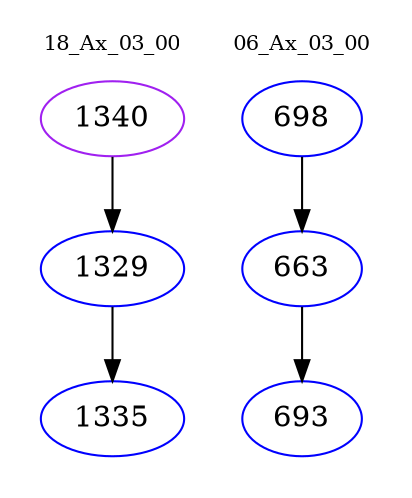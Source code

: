 digraph{
subgraph cluster_0 {
color = white
label = "18_Ax_03_00";
fontsize=10;
T0_1340 [label="1340", color="purple"]
T0_1340 -> T0_1329 [color="black"]
T0_1329 [label="1329", color="blue"]
T0_1329 -> T0_1335 [color="black"]
T0_1335 [label="1335", color="blue"]
}
subgraph cluster_1 {
color = white
label = "06_Ax_03_00";
fontsize=10;
T1_698 [label="698", color="blue"]
T1_698 -> T1_663 [color="black"]
T1_663 [label="663", color="blue"]
T1_663 -> T1_693 [color="black"]
T1_693 [label="693", color="blue"]
}
}
